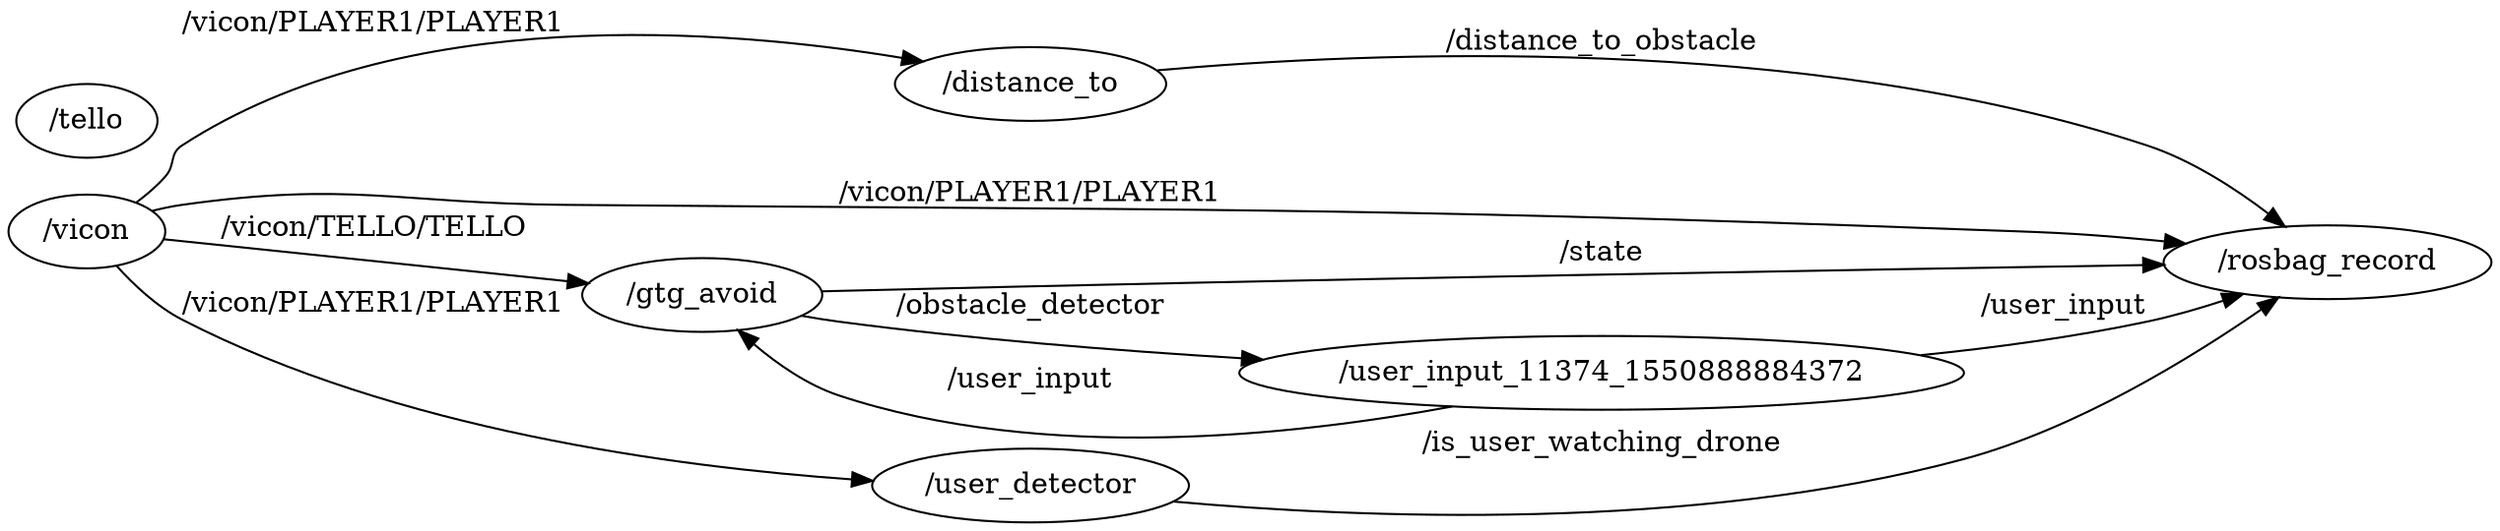 digraph graphname {
	graph [bb="0,0,993.15,220.11",
		compound=True,
		rank=same,
		rankdir=LR,
		ranksep=0.2
	];
	node [label="\N"];
	n___distance_to	 [URL=__distance_to,
		height=0.5,
		label="/distance_to",
		pos="425.19,202.11",
		shape=ellipse,
		tooltip="/distance_to",
		width=1.4804];
	n___rosbag_record	 [URL=__rosbag_record,
		height=0.5,
		label="/rosbag_record",
		pos="929.46,93.106",
		shape=ellipse,
		tooltip="/rosbag_record",
		width=1.7693];
	n___distance_to -> n___rosbag_record	 [URL=topic_3A__distance_to_obstacle,
		label="/distance_to_obstacle",
		lp="650.97,210.61",
		penwidth=1,
		pos="e,906.19,109.89 478.34,203.83 549.8,204.81 681.52,201.64 788.76,171.11 829.26,159.58 870.78,134.35 897.91,115.69"];
	n___gtg_avoid	 [URL=__gtg_avoid,
		height=0.5,
		label="/gtg_avoid",
		pos="289.09,109.11",
		shape=ellipse,
		tooltip="/gtg_avoid",
		width=1.336];
	n___user_input_11374_1550888884372	 [URL=__user_input_11374_1550888884372,
		height=0.5,
		label="/user_input_11374_1550888884372",
		pos="650.97,144.11",
		shape=ellipse,
		tooltip="/user_input_11374_1550888884372",
		width=3.8274];
	n___gtg_avoid -> n___user_input_11374_1550888884372	 [URL=topic_3A__obstacle_detector,
		label="/obstacle_detector",
		lp="425.19,165.61",
		penwidth=1,
		pos="e,550.68,156.51 311.1,125.31 320.9,131.88 333.05,138.71 345.19,142.11 408.29,159.78 481.66,160.82 540.6,157.19"];
	n___gtg_avoid -> n___rosbag_record	 [URL=topic_3A__state,
		label="/state",
		lp="650.97,109.61",
		penwidth=1,
		pos="e,865.84,94.274 337.09,107.5 382.24,105.99 452.37,103.72 513.19,102.11 633.25,98.922 772.86,96.071 855.76,94.468"];
	n___vicon	 [URL=__vicon,
		height=0.5,
		label="/vicon",
		pos="32.497,81.106",
		shape=ellipse,
		tooltip="/vicon",
		width=0.9027];
	n___vicon -> n___distance_to	 [URL=topic_3A__vicon__PLAYER1__PLAYER1,
		label="/vicon/PLAYER1/PLAYER1",
		lp="152.99,192.61",
		penwidth=1,
		pos="e,371.75,202.24 52.383,95.632 56.773,99.445 61.252,103.72 64.994,108.11 69.4,113.26 67.484,117.15 72.994,121.11 159.51,183.25 286.27,198.56 361.49,201.85"];
	n___vicon -> n___gtg_avoid	 [URL=topic_3A__vicon__TELLO__TELLO,
		label="/vicon/TELLO/TELLO",
		lp="152.99,109.61",
		penwidth=1,
		pos="e,242.77,104.12 64.461,84.512 106.2,89.103 181.23,97.354 232.79,103.02"];
	n___user_detector	 [URL=__user_detector,
		height=0.5,
		label="/user_detector",
		pos="425.19,47.106",
		shape=ellipse,
		tooltip="/user_detector",
		width=1.679];
	n___vicon -> n___user_detector	 [URL=topic_3A__vicon__PLAYER1__PLAYER1,
		label="/vicon/PLAYER1/PLAYER1",
		lp="152.99,73.606",
		penwidth=1,
		pos="e,365.05,44.797 58.645,70.239 63.339,68.591 68.258,67.108 72.994,66.106 169.22,45.748 283.39,43.487 354.83,44.609"];
	n___vicon -> n___rosbag_record	 [URL=topic_3A__vicon__PLAYER1__PLAYER1,
		label="/vicon/PLAYER1/PLAYER1",
		lp="425.19,12.606",
		penwidth=1,
		pos="e,903.51,76.542 45.962,64.501 52.98,56.395 62.444,47.295 72.994,42.106 182.55,-11.775 223.38,13.347 345.19,5.1063 542.42,-8.2381 593.76,5.644 788.76,38.106 819.72,43.26 828.44,41.919 857.76,53.106 870.34,57.906 883.37,64.689 894.76,71.309"];
	n___user_input_11374_1550888884372 -> n___gtg_avoid	 [URL=topic_3A__user_input,
		label="/user_input",
		lp="425.19,134.61",
		penwidth=1,
		pos="e,336.71,112.56 549.54,131.87 534.68,130.19 519.54,128.55 505.19,127.11 451.51,121.71 390.18,116.69 346.78,113.33"];
	n___user_input_11374_1550888884372 -> n___rosbag_record	 [URL=topic_3A__user_input,
		label="/user_input",
		lp="827.26,124.61",
		penwidth=1,
		pos="e,877.12,103.38 734.15,129.67 771.84,122.96 817.1,114.79 857.76,107.11 860.8,106.53 863.91,105.94 867.05,105.34"];
	n___tello	 [URL=__tello,
		height=0.5,
		label="/tello",
		pos="32.497,135.11",
		shape=ellipse,
		tooltip="/tello",
		width=0.79437];
	n___user_detector -> n___rosbag_record	 [URL=topic_3A__is_user_watching_drone,
		label="/is_user_watching_drone",
		lp="650.97,63.606",
		penwidth=1,
		pos="e,887.41,79.519 484.94,44.368 556.94,41.975 682.48,40.927 788.76,56.106 818.71,60.384 851.44,68.842 877.69,76.593"];
}
